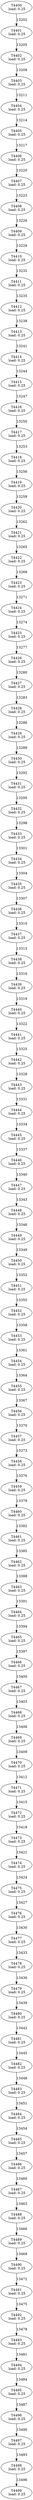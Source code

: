 digraph taskgraph {
	T4400 [label= "T4400\n load: 0.25"];
	T4401 [label= "T4401\n load: 0.25"];
	T4400 -> T4401[label=13202];
	T4402 [label= "T4402\n load: 0.25"];
	T4401 -> T4402[label=13205];
	T4403 [label= "T4403\n load: 0.25"];
	T4402 -> T4403[label=13208];
	T4404 [label= "T4404\n load: 0.25"];
	T4403 -> T4404[label=13211];
	T4405 [label= "T4405\n load: 0.25"];
	T4404 -> T4405[label=13214];
	T4406 [label= "T4406\n load: 0.25"];
	T4405 -> T4406[label=13217];
	T4407 [label= "T4407\n load: 0.25"];
	T4406 -> T4407[label=13220];
	T4408 [label= "T4408\n load: 0.25"];
	T4407 -> T4408[label=13223];
	T4409 [label= "T4409\n load: 0.25"];
	T4408 -> T4409[label=13226];
	T4410 [label= "T4410\n load: 0.25"];
	T4409 -> T4410[label=13229];
	T4411 [label= "T4411\n load: 0.25"];
	T4410 -> T4411[label=13232];
	T4412 [label= "T4412\n load: 0.25"];
	T4411 -> T4412[label=13235];
	T4413 [label= "T4413\n load: 0.25"];
	T4412 -> T4413[label=13238];
	T4414 [label= "T4414\n load: 0.25"];
	T4413 -> T4414[label=13241];
	T4415 [label= "T4415\n load: 0.25"];
	T4414 -> T4415[label=13244];
	T4416 [label= "T4416\n load: 0.25"];
	T4415 -> T4416[label=13247];
	T4417 [label= "T4417\n load: 0.25"];
	T4416 -> T4417[label=13250];
	T4418 [label= "T4418\n load: 0.25"];
	T4417 -> T4418[label=13253];
	T4419 [label= "T4419\n load: 0.25"];
	T4418 -> T4419[label=13256];
	T4420 [label= "T4420\n load: 0.25"];
	T4419 -> T4420[label=13259];
	T4421 [label= "T4421\n load: 0.25"];
	T4420 -> T4421[label=13262];
	T4422 [label= "T4422\n load: 0.25"];
	T4421 -> T4422[label=13265];
	T4423 [label= "T4423\n load: 0.25"];
	T4422 -> T4423[label=13268];
	T4424 [label= "T4424\n load: 0.25"];
	T4423 -> T4424[label=13271];
	T4425 [label= "T4425\n load: 0.25"];
	T4424 -> T4425[label=13274];
	T4426 [label= "T4426\n load: 0.25"];
	T4425 -> T4426[label=13277];
	T4427 [label= "T4427\n load: 0.25"];
	T4426 -> T4427[label=13280];
	T4428 [label= "T4428\n load: 0.25"];
	T4427 -> T4428[label=13283];
	T4429 [label= "T4429\n load: 0.25"];
	T4428 -> T4429[label=13286];
	T4430 [label= "T4430\n load: 0.25"];
	T4429 -> T4430[label=13289];
	T4431 [label= "T4431\n load: 0.25"];
	T4430 -> T4431[label=13292];
	T4432 [label= "T4432\n load: 0.25"];
	T4431 -> T4432[label=13295];
	T4433 [label= "T4433\n load: 0.25"];
	T4432 -> T4433[label=13298];
	T4434 [label= "T4434\n load: 0.25"];
	T4433 -> T4434[label=13301];
	T4435 [label= "T4435\n load: 0.25"];
	T4434 -> T4435[label=13304];
	T4436 [label= "T4436\n load: 0.25"];
	T4435 -> T4436[label=13307];
	T4437 [label= "T4437\n load: 0.25"];
	T4436 -> T4437[label=13310];
	T4438 [label= "T4438\n load: 0.25"];
	T4437 -> T4438[label=13313];
	T4439 [label= "T4439\n load: 0.25"];
	T4438 -> T4439[label=13316];
	T4440 [label= "T4440\n load: 0.25"];
	T4439 -> T4440[label=13319];
	T4441 [label= "T4441\n load: 0.25"];
	T4440 -> T4441[label=13322];
	T4442 [label= "T4442\n load: 0.25"];
	T4441 -> T4442[label=13325];
	T4443 [label= "T4443\n load: 0.25"];
	T4442 -> T4443[label=13328];
	T4444 [label= "T4444\n load: 0.25"];
	T4443 -> T4444[label=13331];
	T4445 [label= "T4445\n load: 0.25"];
	T4444 -> T4445[label=13334];
	T4446 [label= "T4446\n load: 0.25"];
	T4445 -> T4446[label=13337];
	T4447 [label= "T4447\n load: 0.25"];
	T4446 -> T4447[label=13340];
	T4448 [label= "T4448\n load: 0.25"];
	T4447 -> T4448[label=13343];
	T4449 [label= "T4449\n load: 0.25"];
	T4448 -> T4449[label=13346];
	T4450 [label= "T4450\n load: 0.25"];
	T4449 -> T4450[label=13349];
	T4451 [label= "T4451\n load: 0.25"];
	T4450 -> T4451[label=13352];
	T4452 [label= "T4452\n load: 0.25"];
	T4451 -> T4452[label=13355];
	T4453 [label= "T4453\n load: 0.25"];
	T4452 -> T4453[label=13358];
	T4454 [label= "T4454\n load: 0.25"];
	T4453 -> T4454[label=13361];
	T4455 [label= "T4455\n load: 0.25"];
	T4454 -> T4455[label=13364];
	T4456 [label= "T4456\n load: 0.25"];
	T4455 -> T4456[label=13367];
	T4457 [label= "T4457\n load: 0.25"];
	T4456 -> T4457[label=13370];
	T4458 [label= "T4458\n load: 0.25"];
	T4457 -> T4458[label=13373];
	T4459 [label= "T4459\n load: 0.25"];
	T4458 -> T4459[label=13376];
	T4460 [label= "T4460\n load: 0.25"];
	T4459 -> T4460[label=13379];
	T4461 [label= "T4461\n load: 0.25"];
	T4460 -> T4461[label=13382];
	T4462 [label= "T4462\n load: 0.25"];
	T4461 -> T4462[label=13385];
	T4463 [label= "T4463\n load: 0.25"];
	T4462 -> T4463[label=13388];
	T4464 [label= "T4464\n load: 0.25"];
	T4463 -> T4464[label=13391];
	T4465 [label= "T4465\n load: 0.25"];
	T4464 -> T4465[label=13394];
	T4466 [label= "T4466\n load: 0.25"];
	T4465 -> T4466[label=13397];
	T4467 [label= "T4467\n load: 0.25"];
	T4466 -> T4467[label=13400];
	T4468 [label= "T4468\n load: 0.25"];
	T4467 -> T4468[label=13403];
	T4469 [label= "T4469\n load: 0.25"];
	T4468 -> T4469[label=13406];
	T4470 [label= "T4470\n load: 0.25"];
	T4469 -> T4470[label=13409];
	T4471 [label= "T4471\n load: 0.25"];
	T4470 -> T4471[label=13412];
	T4472 [label= "T4472\n load: 0.25"];
	T4471 -> T4472[label=13415];
	T4473 [label= "T4473\n load: 0.25"];
	T4472 -> T4473[label=13418];
	T4474 [label= "T4474\n load: 0.25"];
	T4473 -> T4474[label=13421];
	T4475 [label= "T4475\n load: 0.25"];
	T4474 -> T4475[label=13424];
	T4476 [label= "T4476\n load: 0.25"];
	T4475 -> T4476[label=13427];
	T4477 [label= "T4477\n load: 0.25"];
	T4476 -> T4477[label=13430];
	T4478 [label= "T4478\n load: 0.25"];
	T4477 -> T4478[label=13433];
	T4479 [label= "T4479\n load: 0.25"];
	T4478 -> T4479[label=13436];
	T4480 [label= "T4480\n load: 0.25"];
	T4479 -> T4480[label=13439];
	T4481 [label= "T4481\n load: 0.25"];
	T4480 -> T4481[label=13442];
	T4482 [label= "T4482\n load: 0.25"];
	T4481 -> T4482[label=13445];
	T4483 [label= "T4483\n load: 0.25"];
	T4482 -> T4483[label=13448];
	T4484 [label= "T4484\n load: 0.25"];
	T4483 -> T4484[label=13451];
	T4485 [label= "T4485\n load: 0.25"];
	T4484 -> T4485[label=13454];
	T4486 [label= "T4486\n load: 0.25"];
	T4485 -> T4486[label=13457];
	T4487 [label= "T4487\n load: 0.25"];
	T4486 -> T4487[label=13460];
	T4488 [label= "T4488\n load: 0.25"];
	T4487 -> T4488[label=13463];
	T4489 [label= "T4489\n load: 0.25"];
	T4488 -> T4489[label=13466];
	T4490 [label= "T4490\n load: 0.25"];
	T4489 -> T4490[label=13469];
	T4491 [label= "T4491\n load: 0.25"];
	T4490 -> T4491[label=13472];
	T4492 [label= "T4492\n load: 0.25"];
	T4491 -> T4492[label=13475];
	T4493 [label= "T4493\n load: 0.25"];
	T4492 -> T4493[label=13478];
	T4494 [label= "T4494\n load: 0.25"];
	T4493 -> T4494[label=13481];
	T4495 [label= "T4495\n load: 0.25"];
	T4494 -> T4495[label=13484];
	T4496 [label= "T4496\n load: 0.25"];
	T4495 -> T4496[label=13487];
	T4497 [label= "T4497\n load: 0.25"];
	T4496 -> T4497[label=13490];
	T4498 [label= "T4498\n load: 0.25"];
	T4497 -> T4498[label=13493];
	T4499 [label= "T4499\n load: 0.25"];
	T4498 -> T4499[label=13496];
}